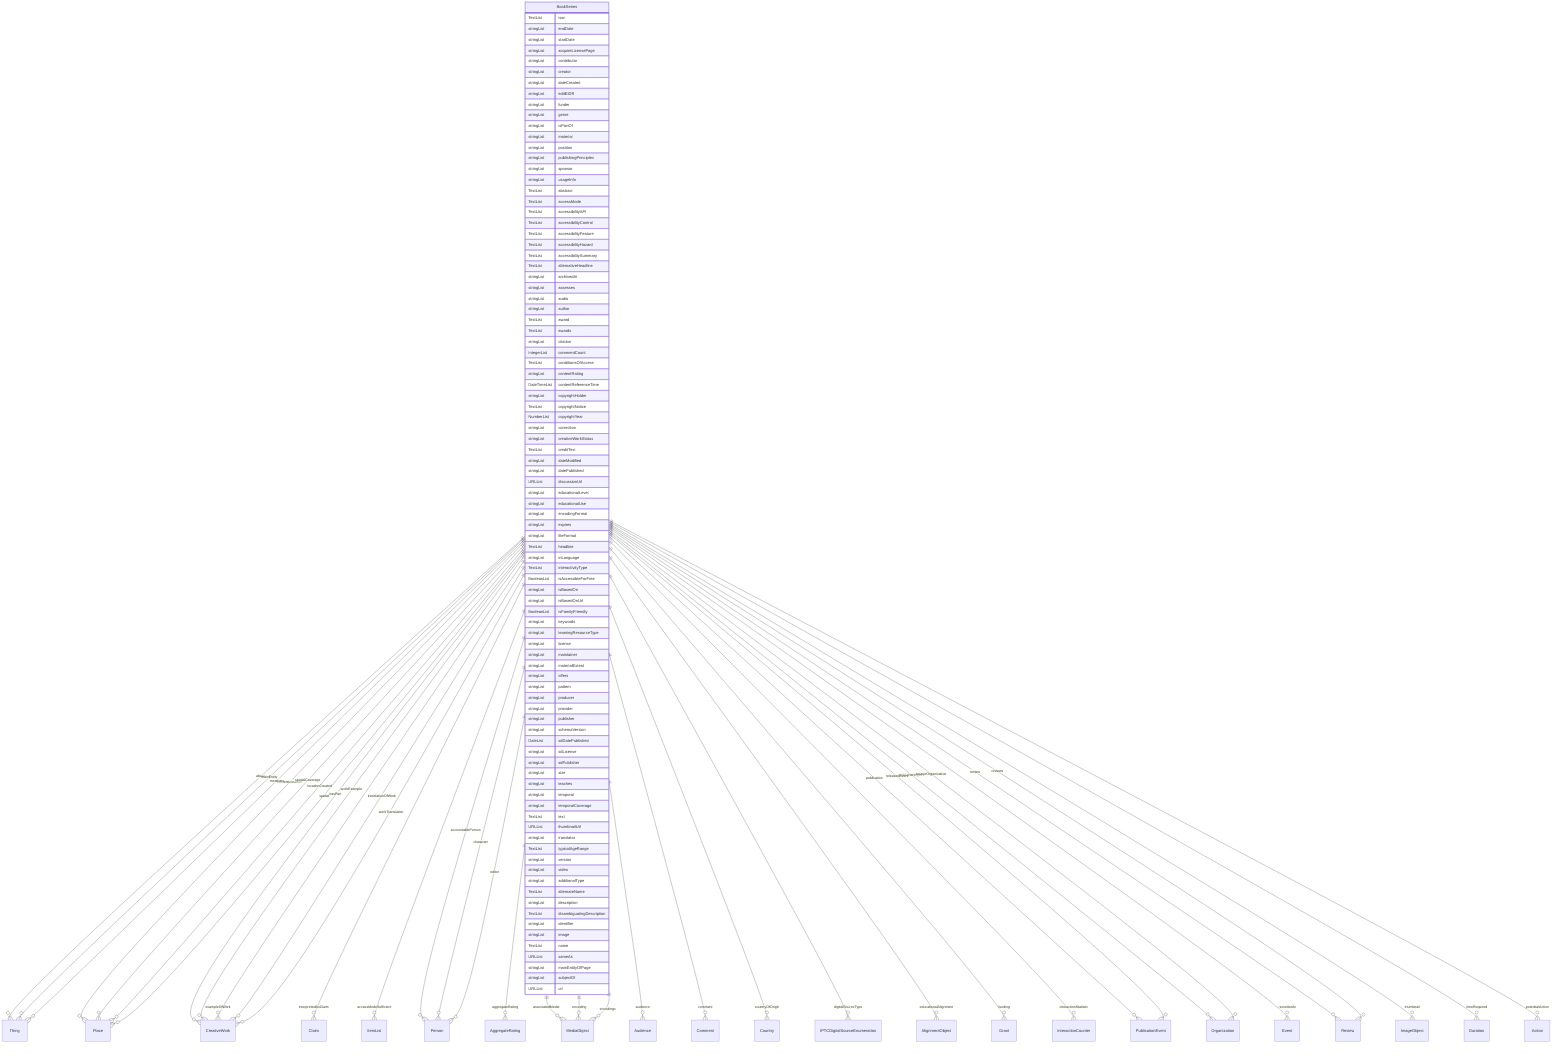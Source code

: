 erDiagram
BookSeries {
    TextList issn  
    stringList endDate  
    stringList startDate  
    stringList acquireLicensePage  
    stringList contributor  
    stringList creator  
    stringList dateCreated  
    stringList editEIDR  
    stringList funder  
    stringList genre  
    stringList isPartOf  
    stringList material  
    stringList position  
    stringList publishingPrinciples  
    stringList sponsor  
    stringList usageInfo  
    TextList abstract  
    TextList accessMode  
    TextList accessibilityAPI  
    TextList accessibilityControl  
    TextList accessibilityFeature  
    TextList accessibilityHazard  
    TextList accessibilitySummary  
    TextList alternativeHeadline  
    stringList archivedAt  
    stringList assesses  
    stringList audio  
    stringList author  
    TextList award  
    TextList awards  
    stringList citation  
    IntegerList commentCount  
    TextList conditionsOfAccess  
    stringList contentRating  
    DateTimeList contentReferenceTime  
    stringList copyrightHolder  
    TextList copyrightNotice  
    NumberList copyrightYear  
    stringList correction  
    stringList creativeWorkStatus  
    TextList creditText  
    stringList dateModified  
    stringList datePublished  
    URLList discussionUrl  
    stringList educationalLevel  
    stringList educationalUse  
    stringList encodingFormat  
    stringList expires  
    stringList fileFormat  
    TextList headline  
    stringList inLanguage  
    TextList interactivityType  
    BooleanList isAccessibleForFree  
    stringList isBasedOn  
    stringList isBasedOnUrl  
    BooleanList isFamilyFriendly  
    stringList keywords  
    stringList learningResourceType  
    stringList license  
    stringList maintainer  
    stringList materialExtent  
    stringList offers  
    stringList pattern  
    stringList producer  
    stringList provider  
    stringList publisher  
    stringList schemaVersion  
    DateList sdDatePublished  
    stringList sdLicense  
    stringList sdPublisher  
    stringList size  
    stringList teaches  
    stringList temporal  
    stringList temporalCoverage  
    TextList text  
    URLList thumbnailUrl  
    stringList translator  
    TextList typicalAgeRange  
    stringList version  
    stringList video  
    stringList additionalType  
    TextList alternateName  
    stringList description  
    TextList disambiguatingDescription  
    stringList identifier  
    stringList image  
    TextList name  
    URLList sameAs  
    stringList mainEntityOfPage  
    stringList subjectOf  
    URLList url  
}

BookSeries ||--}o Thing : "about"
BookSeries ||--}o Place : "contentLocation"
BookSeries ||--}o CreativeWork : "hasPart"
BookSeries ||--}o Claim : "interpretedAsClaim"
BookSeries ||--}o Thing : "mainEntity"
BookSeries ||--}o Place : "spatialCoverage"
BookSeries ||--}o CreativeWork : "workExample"
BookSeries ||--}o ItemList : "accessModeSufficient"
BookSeries ||--}o Person : "accountablePerson"
BookSeries ||--}o AggregateRating : "aggregateRating"
BookSeries ||--}o MediaObject : "associatedMedia"
BookSeries ||--}o Audience : "audience"
BookSeries ||--}o Person : "character"
BookSeries ||--}o Comment : "comment"
BookSeries ||--}o Country : "countryOfOrigin"
BookSeries ||--}o IPTCDigitalSourceEnumeration : "digitalSourceType"
BookSeries ||--}o Person : "editor"
BookSeries ||--}o AlignmentObject : "educationalAlignment"
BookSeries ||--}o MediaObject : "encoding"
BookSeries ||--}o MediaObject : "encodings"
BookSeries ||--}o CreativeWork : "exampleOfWork"
BookSeries ||--}o Grant : "funding"
BookSeries ||--}o InteractionCounter : "interactionStatistic"
BookSeries ||--}o Place : "locationCreated"
BookSeries ||--}o Thing : "mentions"
BookSeries ||--}o PublicationEvent : "publication"
BookSeries ||--}o Organization : "publisherImprint"
BookSeries ||--}o Event : "recordedAt"
BookSeries ||--}o PublicationEvent : "releasedEvent"
BookSeries ||--}o Review : "review"
BookSeries ||--}o Review : "reviews"
BookSeries ||--}o Organization : "sourceOrganization"
BookSeries ||--}o Place : "spatial"
BookSeries ||--}o ImageObject : "thumbnail"
BookSeries ||--}o Duration : "timeRequired"
BookSeries ||--}o CreativeWork : "translationOfWork"
BookSeries ||--}o CreativeWork : "workTranslation"
BookSeries ||--}o Action : "potentialAction"